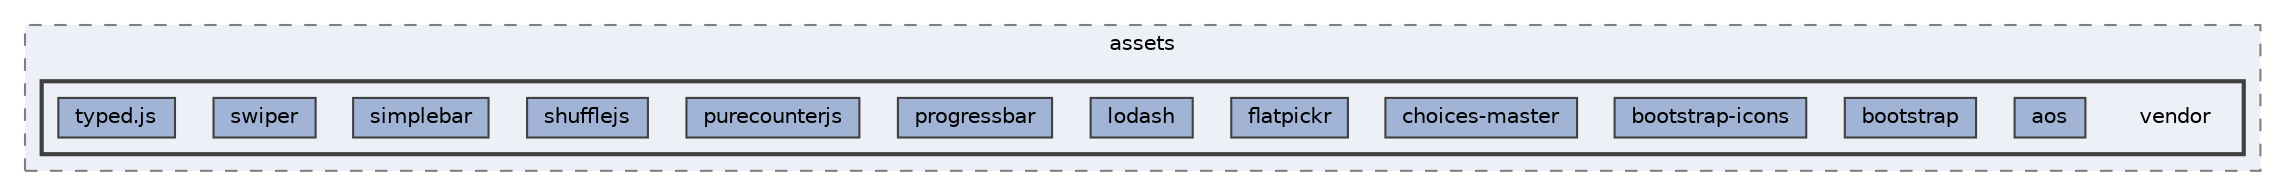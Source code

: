 digraph "public/Muse/assets/vendor"
{
 // LATEX_PDF_SIZE
  bgcolor="transparent";
  edge [fontname=Helvetica,fontsize=10,labelfontname=Helvetica,labelfontsize=10];
  node [fontname=Helvetica,fontsize=10,shape=box,height=0.2,width=0.4];
  compound=true
  subgraph clusterdir_2b1d0bafa1690ae1bcd292551ecc5422 {
    graph [ bgcolor="#edf0f7", pencolor="grey50", label="assets", fontname=Helvetica,fontsize=10 style="filled,dashed", URL="dir_2b1d0bafa1690ae1bcd292551ecc5422.html",tooltip=""]
  subgraph clusterdir_9fefae0eca2a2a8210e5622cdcf99cc1 {
    graph [ bgcolor="#edf0f7", pencolor="grey25", label="", fontname=Helvetica,fontsize=10 style="filled,bold", URL="dir_9fefae0eca2a2a8210e5622cdcf99cc1.html",tooltip=""]
    dir_9fefae0eca2a2a8210e5622cdcf99cc1 [shape=plaintext, label="vendor"];
  dir_30d4779fab5f3ede0a6c98e3cc91db3a [label="aos", fillcolor="#a2b4d6", color="grey25", style="filled", URL="dir_30d4779fab5f3ede0a6c98e3cc91db3a.html",tooltip=""];
  dir_e7a2592c5ad7804ef72fc00489bb4f0e [label="bootstrap", fillcolor="#a2b4d6", color="grey25", style="filled", URL="dir_e7a2592c5ad7804ef72fc00489bb4f0e.html",tooltip=""];
  dir_aaeef5ea6f91c808dd7b83167198f598 [label="bootstrap-icons", fillcolor="#a2b4d6", color="grey25", style="filled", URL="dir_aaeef5ea6f91c808dd7b83167198f598.html",tooltip=""];
  dir_069daf7cba39d8f6e30a18be03c7324f [label="choices-master", fillcolor="#a2b4d6", color="grey25", style="filled", URL="dir_069daf7cba39d8f6e30a18be03c7324f.html",tooltip=""];
  dir_cdc67dca31fd5e85e33cf1194190db2c [label="flatpickr", fillcolor="#a2b4d6", color="grey25", style="filled", URL="dir_cdc67dca31fd5e85e33cf1194190db2c.html",tooltip=""];
  dir_8949235016aed5dfc95de803e2a2815e [label="lodash", fillcolor="#a2b4d6", color="grey25", style="filled", URL="dir_8949235016aed5dfc95de803e2a2815e.html",tooltip=""];
  dir_93ca3c637a94df14990901bd0735399b [label="progressbar", fillcolor="#a2b4d6", color="grey25", style="filled", URL="dir_93ca3c637a94df14990901bd0735399b.html",tooltip=""];
  dir_145ea8c064b121ff82b8b3ec46578db0 [label="purecounterjs", fillcolor="#a2b4d6", color="grey25", style="filled", URL="dir_145ea8c064b121ff82b8b3ec46578db0.html",tooltip=""];
  dir_faf1fe1de6f6dd119d1fa8e5228693aa [label="shufflejs", fillcolor="#a2b4d6", color="grey25", style="filled", URL="dir_faf1fe1de6f6dd119d1fa8e5228693aa.html",tooltip=""];
  dir_1cee386aef7e707ccd5e9b5915a0ab9a [label="simplebar", fillcolor="#a2b4d6", color="grey25", style="filled", URL="dir_1cee386aef7e707ccd5e9b5915a0ab9a.html",tooltip=""];
  dir_640fdeccc2b06f7d6fb0585db2cc586a [label="swiper", fillcolor="#a2b4d6", color="grey25", style="filled", URL="dir_640fdeccc2b06f7d6fb0585db2cc586a.html",tooltip=""];
  dir_43c1332f187f48046cdb767db0bb5dfc [label="typed.js", fillcolor="#a2b4d6", color="grey25", style="filled", URL="dir_43c1332f187f48046cdb767db0bb5dfc.html",tooltip=""];
  }
  }
}
